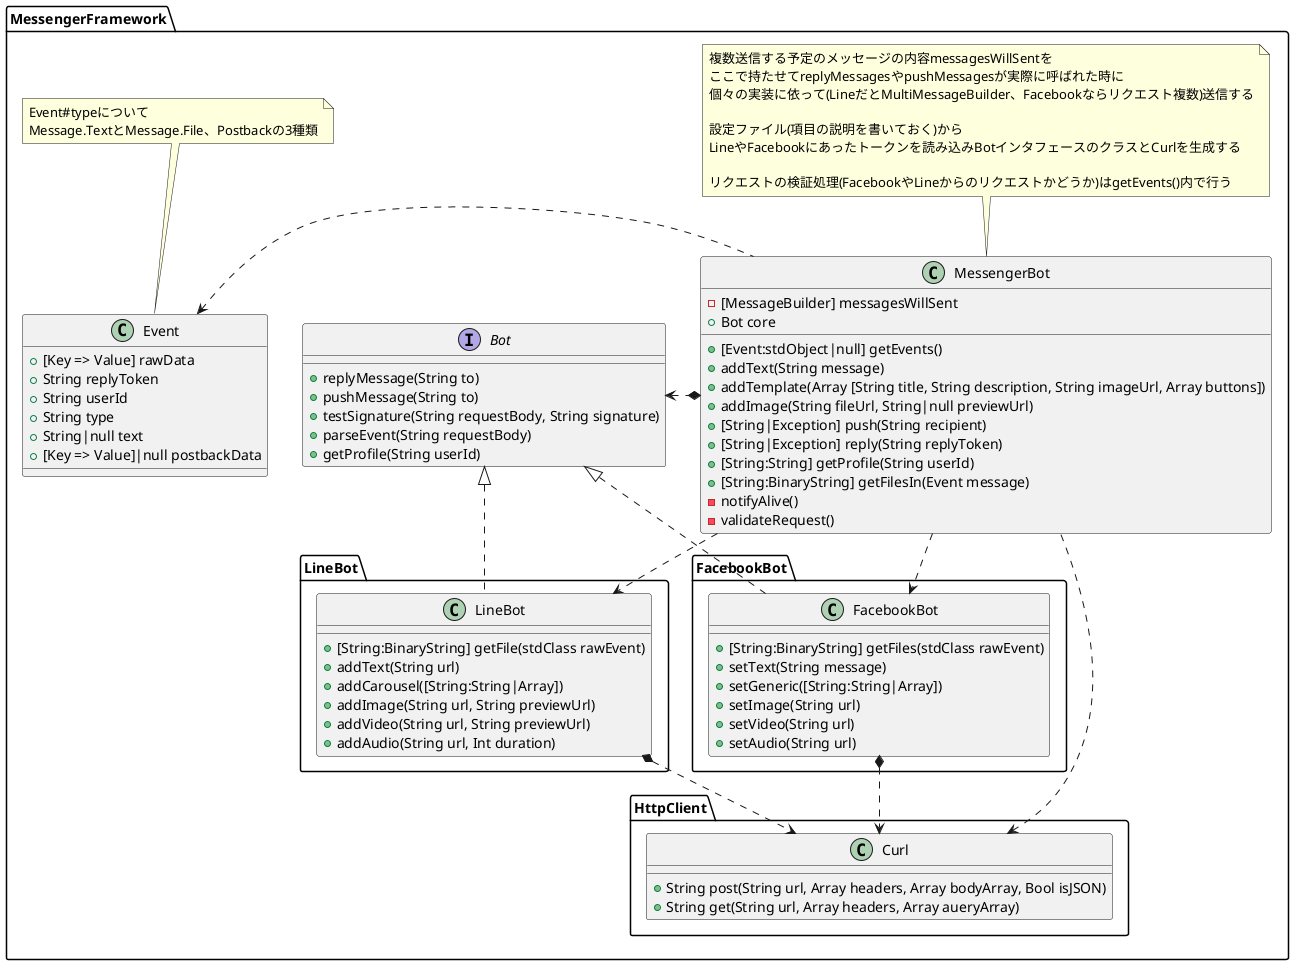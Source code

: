 @startuml

namespace MessengerFramework {

  interface "Bot" as IBot {
    + replyMessage(String to)
    + pushMessage(String to)
    + testSignature(String requestBody, String signature)
    + parseEvent(String requestBody)
    + getProfile(String userId)
  }

  class Event {
    + [Key => Value] rawData
    + String replyToken
    + String userId
    + String type
    + String|null text
    + [Key => Value]|null postbackData
  }

  note top of Event
    Event#typeについて
    Message.TextとMessage.File、Postbackの3種類
  end note

  class MessengerBot {
    - [MessageBuilder] messagesWillSent
    + Bot core
    + [Event:stdObject|null] getEvents()
    + addText(String message)
    + addTemplate(Array [String title, String description, String imageUrl, Array buttons])
    + addImage(String fileUrl, String|null previewUrl)
    + [String|Exception] push(String recipient)
    + [String|Exception] reply(String replyToken)
    + [String:String] getProfile(String userId)
    + [String:BinaryString] getFilesIn(Event message)
    - notifyAlive()
    - validateRequest()
  }

  note top of MessengerBot
    複数送信する予定のメッセージの内容messagesWillSentを
    ここで持たせてreplyMessagesやpushMessagesが実際に呼ばれた時に
    個々の実装に依って(LineだとMultiMessageBuilder、Facebookならリクエスト複数)送信する

    設定ファイル(項目の説明を書いておく)から
    LineやFacebookにあったトークンを読み込みBotインタフェースのクラスとCurlを生成する

    リクエストの検証処理(FacebookやLineからのリクエストかどうか)はgetEvents()内で行う
  end note

  namespace FacebookBot {

    class FacebookBot {
      + [String:BinaryString] getFiles(stdClass rawEvent)
      + setText(String message)
      + setGeneric([String:String|Array])
      + setImage(String url)
      + setVideo(String url)
      + setAudio(String url)
    }

  }

  namespace LineBot {

    class LineBot {
      + [String:BinaryString] getFile(stdClass rawEvent)
      + addText(String url)
      + addCarousel([String:String|Array])
      + addImage(String url, String previewUrl)
      + addVideo(String url, String previewUrl)
      + addAudio(String url, Int duration)
    }

  }

  namespace HttpClient {

    class Curl {
      + String post(String url, Array headers, Array bodyArray, Bool isJSON)
      + String get(String url, Array headers, Array aueryArray)
    }

  }

}

' MessengerFramework内の関連

MessengerFramework.MessengerBot *.l.> MessengerFramework.IBot
MessengerFramework.MessengerBot .d.> MessengerFramework.FacebookBot.FacebookBot
MessengerFramework.MessengerBot .d.> MessengerFramework.LineBot.LineBot
MessengerFramework.MessengerBot .l.> MessengerFramework.HttpClient.Curl
MessengerFramework.MessengerBot .l.> MessengerFramework.Event

MessengerFramework.FacebookBot.FacebookBot .u.|> MessengerFramework.IBot
MessengerFramework.FacebookBot.FacebookBot *..> MessengerFramework.HttpClient.Curl

MessengerFramework.LineBot.LineBot .u.|> MessengerFramework.IBot
MessengerFramework.LineBot.LineBot *..> MessengerFramework.HttpClient.Curl

@enduml
